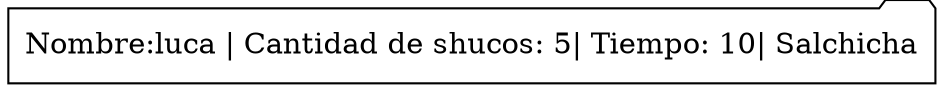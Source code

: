 digraph orden{
rankdir = "LR"
node[shape="folder" style="filled" fillcolor="white"]
s0 [label="Nombre:luca | Cantidad de shucos: 5| Tiempo: 10| Salchicha"]


}
